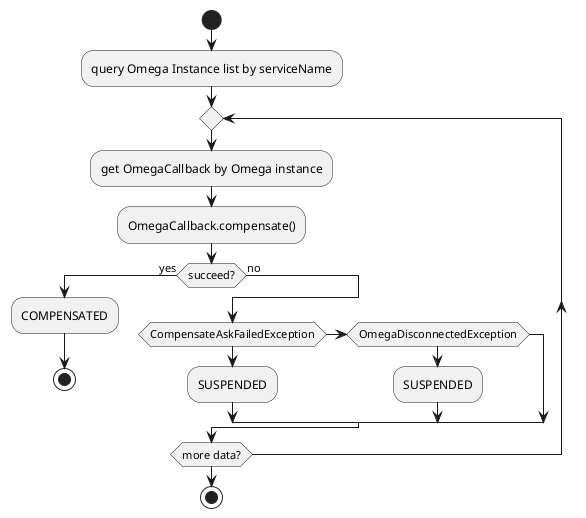 @startuml
start
:query Omega Instance list by serviceName;
repeat
  :get OmegaCallback by Omega instance;
  :OmegaCallback.compensate();
  if (succeed?) then (yes)
    :COMPENSATED;
    stop
  else (no)
    if (CompensateAskFailedException)
      :SUSPENDED;
    elseif (OmegaDisconnectedException)
      :SUSPENDED;
    endif
  endif
repeat while (more data?)
stop
@enduml